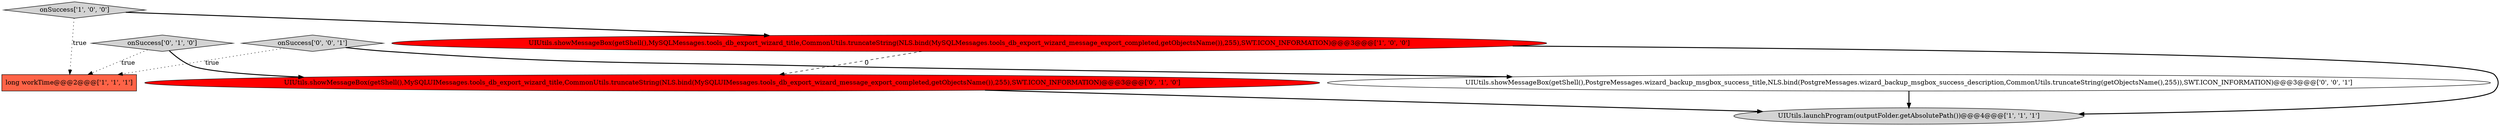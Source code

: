 digraph {
2 [style = filled, label = "long workTime@@@2@@@['1', '1', '1']", fillcolor = tomato, shape = box image = "AAA0AAABBB1BBB"];
3 [style = filled, label = "onSuccess['1', '0', '0']", fillcolor = lightgray, shape = diamond image = "AAA0AAABBB1BBB"];
7 [style = filled, label = "UIUtils.showMessageBox(getShell(),PostgreMessages.wizard_backup_msgbox_success_title,NLS.bind(PostgreMessages.wizard_backup_msgbox_success_description,CommonUtils.truncateString(getObjectsName(),255)),SWT.ICON_INFORMATION)@@@3@@@['0', '0', '1']", fillcolor = white, shape = ellipse image = "AAA0AAABBB3BBB"];
1 [style = filled, label = "UIUtils.showMessageBox(getShell(),MySQLMessages.tools_db_export_wizard_title,CommonUtils.truncateString(NLS.bind(MySQLMessages.tools_db_export_wizard_message_export_completed,getObjectsName()),255),SWT.ICON_INFORMATION)@@@3@@@['1', '0', '0']", fillcolor = red, shape = ellipse image = "AAA1AAABBB1BBB"];
0 [style = filled, label = "UIUtils.launchProgram(outputFolder.getAbsolutePath())@@@4@@@['1', '1', '1']", fillcolor = lightgray, shape = ellipse image = "AAA0AAABBB1BBB"];
4 [style = filled, label = "onSuccess['0', '1', '0']", fillcolor = lightgray, shape = diamond image = "AAA0AAABBB2BBB"];
5 [style = filled, label = "UIUtils.showMessageBox(getShell(),MySQLUIMessages.tools_db_export_wizard_title,CommonUtils.truncateString(NLS.bind(MySQLUIMessages.tools_db_export_wizard_message_export_completed,getObjectsName()),255),SWT.ICON_INFORMATION)@@@3@@@['0', '1', '0']", fillcolor = red, shape = ellipse image = "AAA1AAABBB2BBB"];
6 [style = filled, label = "onSuccess['0', '0', '1']", fillcolor = lightgray, shape = diamond image = "AAA0AAABBB3BBB"];
7->0 [style = bold, label=""];
6->2 [style = dotted, label="true"];
1->0 [style = bold, label=""];
1->5 [style = dashed, label="0"];
6->7 [style = bold, label=""];
5->0 [style = bold, label=""];
3->1 [style = bold, label=""];
4->5 [style = bold, label=""];
4->2 [style = dotted, label="true"];
3->2 [style = dotted, label="true"];
}

